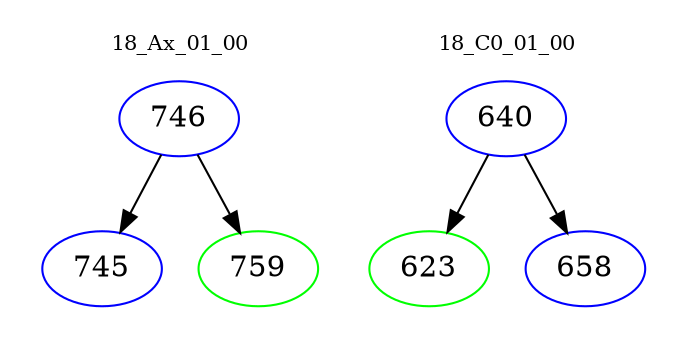 digraph{
subgraph cluster_0 {
color = white
label = "18_Ax_01_00";
fontsize=10;
T0_746 [label="746", color="blue"]
T0_746 -> T0_745 [color="black"]
T0_745 [label="745", color="blue"]
T0_746 -> T0_759 [color="black"]
T0_759 [label="759", color="green"]
}
subgraph cluster_1 {
color = white
label = "18_C0_01_00";
fontsize=10;
T1_640 [label="640", color="blue"]
T1_640 -> T1_623 [color="black"]
T1_623 [label="623", color="green"]
T1_640 -> T1_658 [color="black"]
T1_658 [label="658", color="blue"]
}
}

